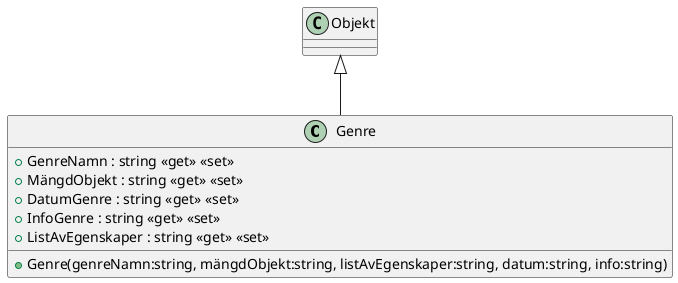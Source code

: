 @startuml
class Genre {
    + GenreNamn : string <<get>> <<set>>
    + MängdObjekt : string <<get>> <<set>>
    + DatumGenre : string <<get>> <<set>>
    + InfoGenre : string <<get>> <<set>>
    + ListAvEgenskaper : string <<get>> <<set>>
    + Genre(genreNamn:string, mängdObjekt:string, listAvEgenskaper:string, datum:string, info:string)
}
Objekt <|-- Genre
@enduml
